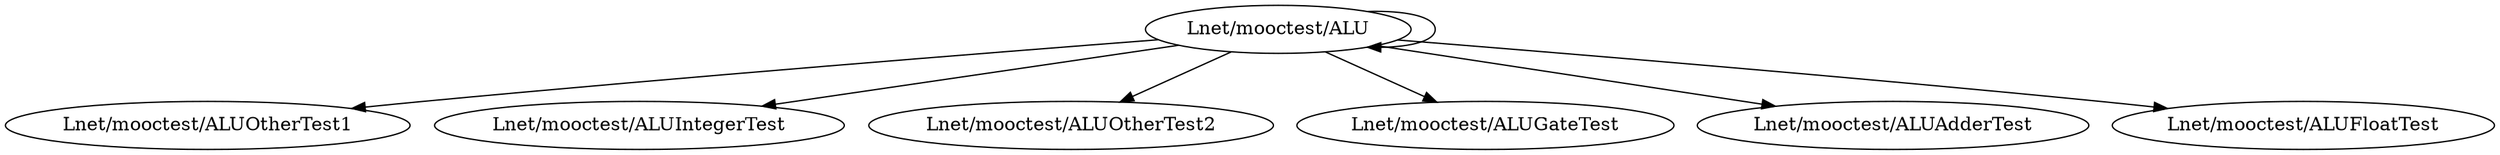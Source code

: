 digraph cmd_class{
"Lnet/mooctest/ALU" -> "Lnet/mooctest/ALUOtherTest1";
"Lnet/mooctest/ALU" -> "Lnet/mooctest/ALUIntegerTest";
"Lnet/mooctest/ALU" -> "Lnet/mooctest/ALUOtherTest2";
"Lnet/mooctest/ALU" -> "Lnet/mooctest/ALU";
"Lnet/mooctest/ALU" -> "Lnet/mooctest/ALUGateTest";
"Lnet/mooctest/ALU" -> "Lnet/mooctest/ALUAdderTest";
"Lnet/mooctest/ALU" -> "Lnet/mooctest/ALUFloatTest";
}